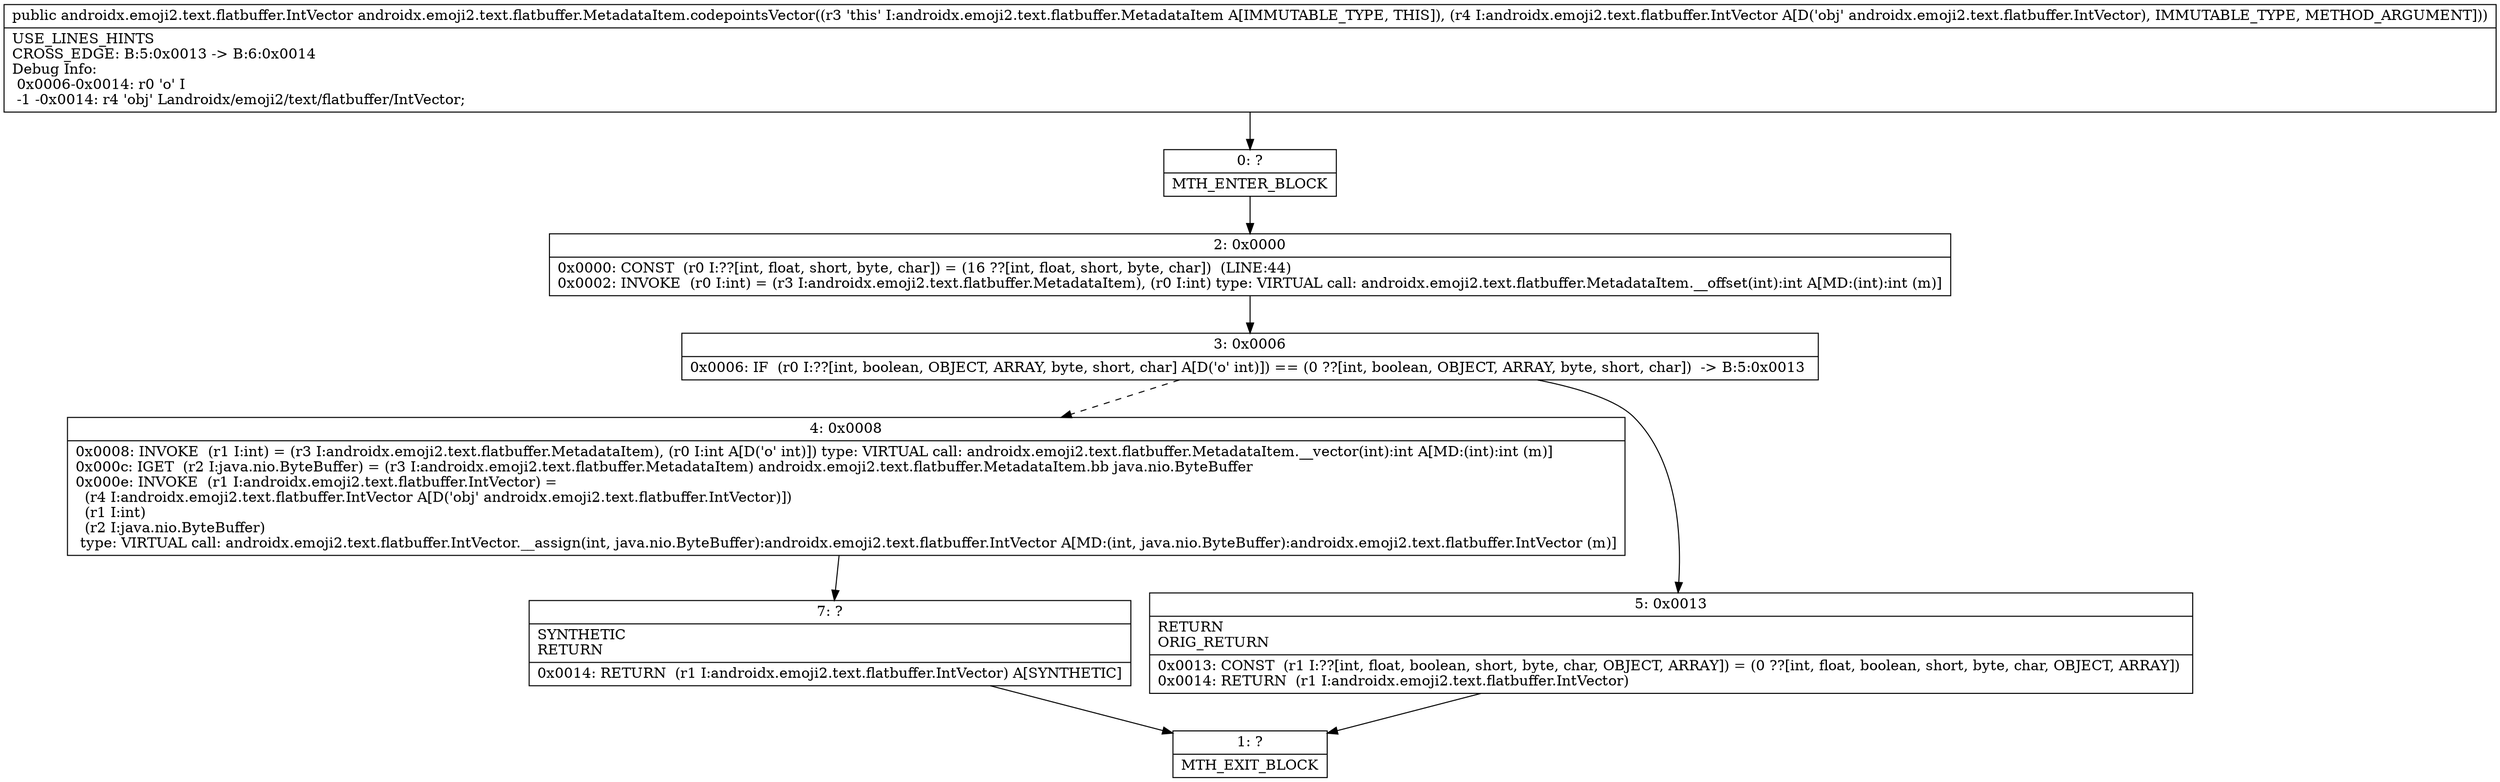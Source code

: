 digraph "CFG forandroidx.emoji2.text.flatbuffer.MetadataItem.codepointsVector(Landroidx\/emoji2\/text\/flatbuffer\/IntVector;)Landroidx\/emoji2\/text\/flatbuffer\/IntVector;" {
Node_0 [shape=record,label="{0\:\ ?|MTH_ENTER_BLOCK\l}"];
Node_2 [shape=record,label="{2\:\ 0x0000|0x0000: CONST  (r0 I:??[int, float, short, byte, char]) = (16 ??[int, float, short, byte, char])  (LINE:44)\l0x0002: INVOKE  (r0 I:int) = (r3 I:androidx.emoji2.text.flatbuffer.MetadataItem), (r0 I:int) type: VIRTUAL call: androidx.emoji2.text.flatbuffer.MetadataItem.__offset(int):int A[MD:(int):int (m)]\l}"];
Node_3 [shape=record,label="{3\:\ 0x0006|0x0006: IF  (r0 I:??[int, boolean, OBJECT, ARRAY, byte, short, char] A[D('o' int)]) == (0 ??[int, boolean, OBJECT, ARRAY, byte, short, char])  \-\> B:5:0x0013 \l}"];
Node_4 [shape=record,label="{4\:\ 0x0008|0x0008: INVOKE  (r1 I:int) = (r3 I:androidx.emoji2.text.flatbuffer.MetadataItem), (r0 I:int A[D('o' int)]) type: VIRTUAL call: androidx.emoji2.text.flatbuffer.MetadataItem.__vector(int):int A[MD:(int):int (m)]\l0x000c: IGET  (r2 I:java.nio.ByteBuffer) = (r3 I:androidx.emoji2.text.flatbuffer.MetadataItem) androidx.emoji2.text.flatbuffer.MetadataItem.bb java.nio.ByteBuffer \l0x000e: INVOKE  (r1 I:androidx.emoji2.text.flatbuffer.IntVector) = \l  (r4 I:androidx.emoji2.text.flatbuffer.IntVector A[D('obj' androidx.emoji2.text.flatbuffer.IntVector)])\l  (r1 I:int)\l  (r2 I:java.nio.ByteBuffer)\l type: VIRTUAL call: androidx.emoji2.text.flatbuffer.IntVector.__assign(int, java.nio.ByteBuffer):androidx.emoji2.text.flatbuffer.IntVector A[MD:(int, java.nio.ByteBuffer):androidx.emoji2.text.flatbuffer.IntVector (m)]\l}"];
Node_7 [shape=record,label="{7\:\ ?|SYNTHETIC\lRETURN\l|0x0014: RETURN  (r1 I:androidx.emoji2.text.flatbuffer.IntVector) A[SYNTHETIC]\l}"];
Node_1 [shape=record,label="{1\:\ ?|MTH_EXIT_BLOCK\l}"];
Node_5 [shape=record,label="{5\:\ 0x0013|RETURN\lORIG_RETURN\l|0x0013: CONST  (r1 I:??[int, float, boolean, short, byte, char, OBJECT, ARRAY]) = (0 ??[int, float, boolean, short, byte, char, OBJECT, ARRAY]) \l0x0014: RETURN  (r1 I:androidx.emoji2.text.flatbuffer.IntVector) \l}"];
MethodNode[shape=record,label="{public androidx.emoji2.text.flatbuffer.IntVector androidx.emoji2.text.flatbuffer.MetadataItem.codepointsVector((r3 'this' I:androidx.emoji2.text.flatbuffer.MetadataItem A[IMMUTABLE_TYPE, THIS]), (r4 I:androidx.emoji2.text.flatbuffer.IntVector A[D('obj' androidx.emoji2.text.flatbuffer.IntVector), IMMUTABLE_TYPE, METHOD_ARGUMENT]))  | USE_LINES_HINTS\lCROSS_EDGE: B:5:0x0013 \-\> B:6:0x0014\lDebug Info:\l  0x0006\-0x0014: r0 'o' I\l  \-1 \-0x0014: r4 'obj' Landroidx\/emoji2\/text\/flatbuffer\/IntVector;\l}"];
MethodNode -> Node_0;Node_0 -> Node_2;
Node_2 -> Node_3;
Node_3 -> Node_4[style=dashed];
Node_3 -> Node_5;
Node_4 -> Node_7;
Node_7 -> Node_1;
Node_5 -> Node_1;
}

